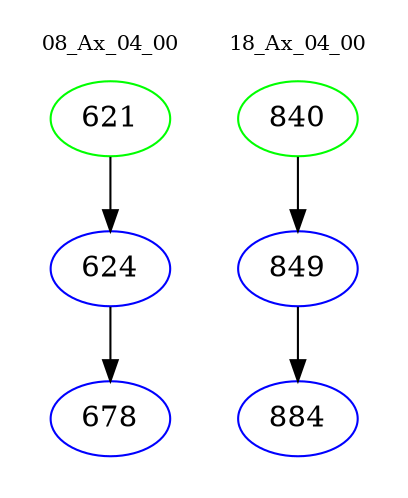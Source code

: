 digraph{
subgraph cluster_0 {
color = white
label = "08_Ax_04_00";
fontsize=10;
T0_621 [label="621", color="green"]
T0_621 -> T0_624 [color="black"]
T0_624 [label="624", color="blue"]
T0_624 -> T0_678 [color="black"]
T0_678 [label="678", color="blue"]
}
subgraph cluster_1 {
color = white
label = "18_Ax_04_00";
fontsize=10;
T1_840 [label="840", color="green"]
T1_840 -> T1_849 [color="black"]
T1_849 [label="849", color="blue"]
T1_849 -> T1_884 [color="black"]
T1_884 [label="884", color="blue"]
}
}
